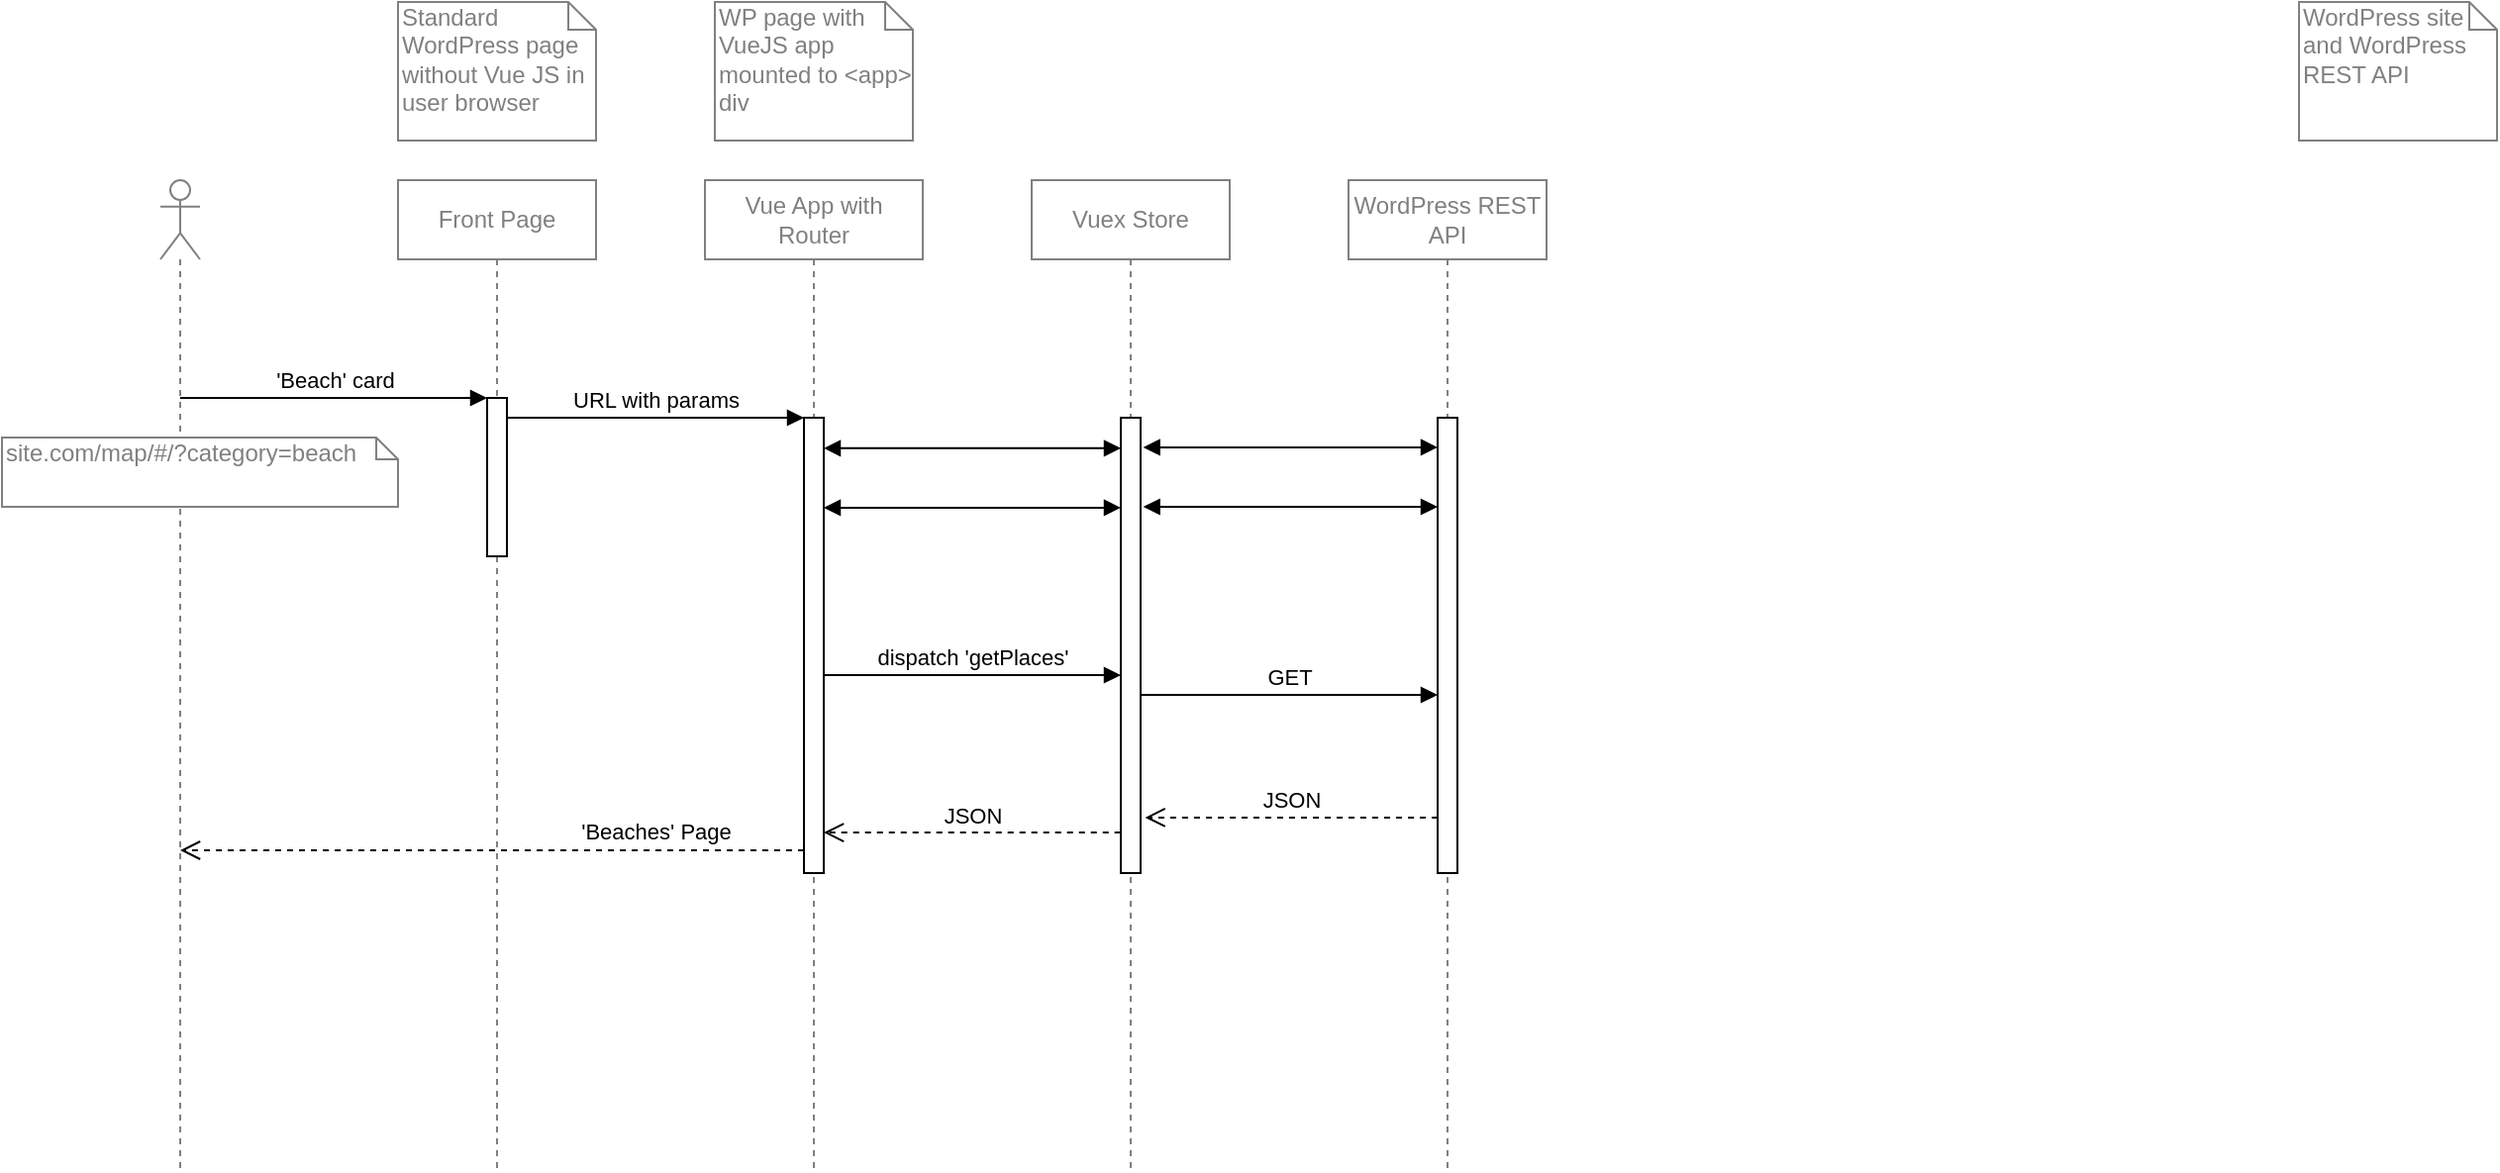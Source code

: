 <mxfile version="13.5.3" type="github">
  <diagram name="Page-1" id="13e1069c-82ec-6db2-03f1-153e76fe0fe0">
    <mxGraphModel dx="1185" dy="659" grid="1" gridSize="10" guides="1" tooltips="1" connect="1" arrows="1" fold="1" page="1" pageScale="1" pageWidth="1500" pageHeight="2000" background="#ffffff" math="0" shadow="0">
      <root>
        <mxCell id="0" />
        <mxCell id="1" parent="0" />
        <mxCell id="JqlryfgMJIv1-VmyIzc9-7" value="WordPress site and WordPress REST API" style="shape=note;whiteSpace=wrap;html=1;size=14;verticalAlign=top;align=left;spacingTop=-6;fontColor=#808080;strokeColor=#808080;" parent="1" vertex="1">
          <mxGeometry x="1230" y="200" width="100" height="70" as="geometry" />
        </mxCell>
        <mxCell id="JqlryfgMJIv1-VmyIzc9-8" value="&lt;font style=&quot;font-size: 12px&quot;&gt;Front Page&lt;/font&gt;" style="shape=umlLifeline;perimeter=lifelinePerimeter;whiteSpace=wrap;html=1;container=1;collapsible=0;recursiveResize=0;outlineConnect=0;fontColor=#808080;strokeColor=#808080;" parent="1" vertex="1">
          <mxGeometry x="270" y="290" width="100" height="500" as="geometry" />
        </mxCell>
        <mxCell id="Y14T1K6cYxlP2Jm4EltI-1" value="" style="html=1;points=[];perimeter=orthogonalPerimeter;" vertex="1" parent="JqlryfgMJIv1-VmyIzc9-8">
          <mxGeometry x="45" y="110" width="10" height="80" as="geometry" />
        </mxCell>
        <mxCell id="JqlryfgMJIv1-VmyIzc9-9" value="WordPress REST API" style="shape=umlLifeline;perimeter=lifelinePerimeter;whiteSpace=wrap;html=1;container=1;collapsible=0;recursiveResize=0;outlineConnect=0;fontColor=#808080;strokeColor=#808080;" parent="1" vertex="1">
          <mxGeometry x="750" y="290" width="100" height="500" as="geometry" />
        </mxCell>
        <mxCell id="Y14T1K6cYxlP2Jm4EltI-21" value="" style="html=1;points=[];perimeter=orthogonalPerimeter;" vertex="1" parent="JqlryfgMJIv1-VmyIzc9-9">
          <mxGeometry x="45" y="120" width="10" height="230" as="geometry" />
        </mxCell>
        <mxCell id="JqlryfgMJIv1-VmyIzc9-15" value="Standard WordPress page without Vue JS in user browser" style="shape=note;whiteSpace=wrap;html=1;size=14;verticalAlign=top;align=left;spacingTop=-6;fontColor=#808080;strokeColor=#808080;" parent="1" vertex="1">
          <mxGeometry x="270" y="200" width="100" height="70" as="geometry" />
        </mxCell>
        <mxCell id="JqlryfgMJIv1-VmyIzc9-16" value="Vuex Store" style="shape=umlLifeline;perimeter=lifelinePerimeter;whiteSpace=wrap;html=1;container=1;collapsible=0;recursiveResize=0;outlineConnect=0;fontColor=#808080;strokeColor=#808080;" parent="1" vertex="1">
          <mxGeometry x="590" y="290" width="100" height="500" as="geometry" />
        </mxCell>
        <mxCell id="Y14T1K6cYxlP2Jm4EltI-19" value="" style="html=1;points=[];perimeter=orthogonalPerimeter;" vertex="1" parent="JqlryfgMJIv1-VmyIzc9-16">
          <mxGeometry x="45" y="120" width="10" height="230" as="geometry" />
        </mxCell>
        <mxCell id="Y14T1K6cYxlP2Jm4EltI-65" value="Front Page" style="shape=umlLifeline;perimeter=lifelinePerimeter;whiteSpace=wrap;html=1;container=1;collapsible=0;recursiveResize=0;outlineConnect=0;fontColor=#808080;strokeColor=#808080;" vertex="1" parent="JqlryfgMJIv1-VmyIzc9-16">
          <mxGeometry x="-320" width="100" height="500" as="geometry" />
        </mxCell>
        <mxCell id="Y14T1K6cYxlP2Jm4EltI-66" value="" style="html=1;points=[];perimeter=orthogonalPerimeter;" vertex="1" parent="Y14T1K6cYxlP2Jm4EltI-65">
          <mxGeometry x="45" y="110" width="10" height="80" as="geometry" />
        </mxCell>
        <mxCell id="Y14T1K6cYxlP2Jm4EltI-67" value="Vue App with Router" style="shape=umlLifeline;perimeter=lifelinePerimeter;whiteSpace=wrap;html=1;container=1;collapsible=0;recursiveResize=0;outlineConnect=0;fontColor=#808080;strokeColor=#808080;" vertex="1" parent="JqlryfgMJIv1-VmyIzc9-16">
          <mxGeometry x="-165" width="110" height="500" as="geometry" />
        </mxCell>
        <mxCell id="Y14T1K6cYxlP2Jm4EltI-68" value="" style="html=1;points=[];perimeter=orthogonalPerimeter;" vertex="1" parent="Y14T1K6cYxlP2Jm4EltI-67">
          <mxGeometry x="50" y="120" width="10" height="230" as="geometry" />
        </mxCell>
        <mxCell id="zZore4M1GCGTvKos9PnM-23" value="" style="shape=umlLifeline;participant=umlActor;perimeter=lifelinePerimeter;whiteSpace=wrap;html=1;container=1;collapsible=0;recursiveResize=0;verticalAlign=top;spacingTop=36;outlineConnect=0;strokeColor=#808080;fontColor=#808080;" parent="1" vertex="1">
          <mxGeometry x="150" y="290" width="20" height="500" as="geometry" />
        </mxCell>
        <mxCell id="zZore4M1GCGTvKos9PnM-40" value="Vue App with Router" style="shape=umlLifeline;perimeter=lifelinePerimeter;whiteSpace=wrap;html=1;container=1;collapsible=0;recursiveResize=0;outlineConnect=0;fontColor=#808080;strokeColor=#808080;" parent="1" vertex="1">
          <mxGeometry x="425" y="290" width="110" height="500" as="geometry" />
        </mxCell>
        <mxCell id="Y14T1K6cYxlP2Jm4EltI-7" value="" style="html=1;points=[];perimeter=orthogonalPerimeter;" vertex="1" parent="zZore4M1GCGTvKos9PnM-40">
          <mxGeometry x="50" y="120" width="10" height="230" as="geometry" />
        </mxCell>
        <mxCell id="zZore4M1GCGTvKos9PnM-41" value="WP page with VueJS app mounted to &amp;lt;app&amp;gt; div" style="shape=note;whiteSpace=wrap;html=1;size=14;verticalAlign=top;align=left;spacingTop=-6;fontColor=#808080;strokeColor=#808080;" parent="1" vertex="1">
          <mxGeometry x="430" y="200" width="100" height="70" as="geometry" />
        </mxCell>
        <mxCell id="zZore4M1GCGTvKos9PnM-48" value="site.com/map/#/?category=beach" style="shape=note;whiteSpace=wrap;html=1;size=11;verticalAlign=top;align=left;spacingTop=-6;fontColor=#808080;strokeColor=#808080;" parent="1" vertex="1">
          <mxGeometry x="70" y="420" width="200" height="35" as="geometry" />
        </mxCell>
        <mxCell id="NLJbwnEcYg1UQVGaQh75-51" style="edgeStyle=orthogonalEdgeStyle;rounded=0;orthogonalLoop=1;jettySize=auto;html=1;exitX=0.5;exitY=1;exitDx=0;exitDy=0;exitPerimeter=0;strokeColor=#808080;fontColor=#808080;" parent="1" source="zZore4M1GCGTvKos9PnM-48" target="zZore4M1GCGTvKos9PnM-48" edge="1">
          <mxGeometry relative="1" as="geometry" />
        </mxCell>
        <mxCell id="Y14T1K6cYxlP2Jm4EltI-2" value="&#39;Beach&#39; card" style="html=1;verticalAlign=bottom;endArrow=block;entryX=0;entryY=0;" edge="1" target="Y14T1K6cYxlP2Jm4EltI-1" parent="1" source="zZore4M1GCGTvKos9PnM-23">
          <mxGeometry relative="1" as="geometry">
            <mxPoint x="245" y="400" as="sourcePoint" />
          </mxGeometry>
        </mxCell>
        <mxCell id="Y14T1K6cYxlP2Jm4EltI-8" value="URL with params" style="html=1;verticalAlign=bottom;endArrow=block;entryX=0;entryY=0;" edge="1" target="Y14T1K6cYxlP2Jm4EltI-7" parent="1" source="Y14T1K6cYxlP2Jm4EltI-1">
          <mxGeometry relative="1" as="geometry">
            <mxPoint x="360" y="410" as="sourcePoint" />
          </mxGeometry>
        </mxCell>
        <mxCell id="Y14T1K6cYxlP2Jm4EltI-9" value="&#39;Beaches&#39; Page" style="html=1;verticalAlign=bottom;endArrow=open;dashed=1;endSize=8;exitX=0;exitY=0.95;" edge="1" source="Y14T1K6cYxlP2Jm4EltI-7" parent="1" target="zZore4M1GCGTvKos9PnM-23">
          <mxGeometry x="-0.525" relative="1" as="geometry">
            <mxPoint x="405" y="486" as="targetPoint" />
            <mxPoint as="offset" />
          </mxGeometry>
        </mxCell>
        <mxCell id="Y14T1K6cYxlP2Jm4EltI-20" value="" style="html=1;verticalAlign=bottom;endArrow=block;exitX=1;exitY=0.067;exitDx=0;exitDy=0;exitPerimeter=0;startArrow=block;startFill=1;" edge="1" parent="1" source="Y14T1K6cYxlP2Jm4EltI-7" target="Y14T1K6cYxlP2Jm4EltI-19">
          <mxGeometry relative="1" as="geometry">
            <mxPoint x="490" y="420.0" as="sourcePoint" />
            <mxPoint x="640" y="420.0" as="targetPoint" />
          </mxGeometry>
        </mxCell>
        <mxCell id="Y14T1K6cYxlP2Jm4EltI-57" value="dispatch &#39;getPlaces&#39;" style="html=1;verticalAlign=bottom;endArrow=block;" edge="1" parent="1" source="Y14T1K6cYxlP2Jm4EltI-7" target="Y14T1K6cYxlP2Jm4EltI-19">
          <mxGeometry width="80" relative="1" as="geometry">
            <mxPoint x="500" y="510" as="sourcePoint" />
            <mxPoint x="580" y="510" as="targetPoint" />
            <Array as="points">
              <mxPoint x="570" y="540" />
            </Array>
          </mxGeometry>
        </mxCell>
        <mxCell id="Y14T1K6cYxlP2Jm4EltI-58" value="GET" style="html=1;verticalAlign=bottom;endArrow=block;" edge="1" parent="1" source="Y14T1K6cYxlP2Jm4EltI-19" target="Y14T1K6cYxlP2Jm4EltI-21">
          <mxGeometry width="80" relative="1" as="geometry">
            <mxPoint x="660" y="550" as="sourcePoint" />
            <mxPoint x="770" y="550" as="targetPoint" />
            <Array as="points">
              <mxPoint x="745" y="550" />
            </Array>
          </mxGeometry>
        </mxCell>
        <mxCell id="Y14T1K6cYxlP2Jm4EltI-60" value="JSON" style="html=1;verticalAlign=bottom;endArrow=open;dashed=1;endSize=8;entryX=1.228;entryY=0.878;entryDx=0;entryDy=0;entryPerimeter=0;" edge="1" parent="1" source="Y14T1K6cYxlP2Jm4EltI-21" target="Y14T1K6cYxlP2Jm4EltI-19">
          <mxGeometry relative="1" as="geometry">
            <mxPoint x="790" y="630" as="sourcePoint" />
            <mxPoint x="710" y="630" as="targetPoint" />
          </mxGeometry>
        </mxCell>
        <mxCell id="Y14T1K6cYxlP2Jm4EltI-62" value="JSON" style="html=1;verticalAlign=bottom;endArrow=open;dashed=1;endSize=8;exitX=-0.014;exitY=0.911;exitDx=0;exitDy=0;exitPerimeter=0;" edge="1" parent="1" source="Y14T1K6cYxlP2Jm4EltI-19" target="Y14T1K6cYxlP2Jm4EltI-7">
          <mxGeometry relative="1" as="geometry">
            <mxPoint x="600" y="620" as="sourcePoint" />
            <mxPoint x="520" y="620" as="targetPoint" />
          </mxGeometry>
        </mxCell>
        <mxCell id="Y14T1K6cYxlP2Jm4EltI-22" value="" style="html=1;verticalAlign=bottom;endArrow=block;exitX=1.133;exitY=0.065;exitDx=0;exitDy=0;exitPerimeter=0;startArrow=block;startFill=1;" edge="1" parent="1" target="Y14T1K6cYxlP2Jm4EltI-21" source="Y14T1K6cYxlP2Jm4EltI-19">
          <mxGeometry relative="1" as="geometry">
            <mxPoint x="645" y="420.05" as="sourcePoint" />
            <mxPoint x="800" y="420.0" as="targetPoint" />
          </mxGeometry>
        </mxCell>
        <mxCell id="Y14T1K6cYxlP2Jm4EltI-63" value="" style="html=1;verticalAlign=bottom;endArrow=block;exitX=1;exitY=0.067;exitDx=0;exitDy=0;exitPerimeter=0;startArrow=block;startFill=1;" edge="1" parent="1">
          <mxGeometry relative="1" as="geometry">
            <mxPoint x="485" y="455.46" as="sourcePoint" />
            <mxPoint x="635" y="455.46" as="targetPoint" />
          </mxGeometry>
        </mxCell>
        <mxCell id="Y14T1K6cYxlP2Jm4EltI-64" value="" style="html=1;verticalAlign=bottom;endArrow=block;exitX=1.133;exitY=0.065;exitDx=0;exitDy=0;exitPerimeter=0;startArrow=block;startFill=1;" edge="1" parent="1">
          <mxGeometry relative="1" as="geometry">
            <mxPoint x="646.33" y="455.0" as="sourcePoint" />
            <mxPoint x="795" y="455.0" as="targetPoint" />
          </mxGeometry>
        </mxCell>
      </root>
    </mxGraphModel>
  </diagram>
</mxfile>
